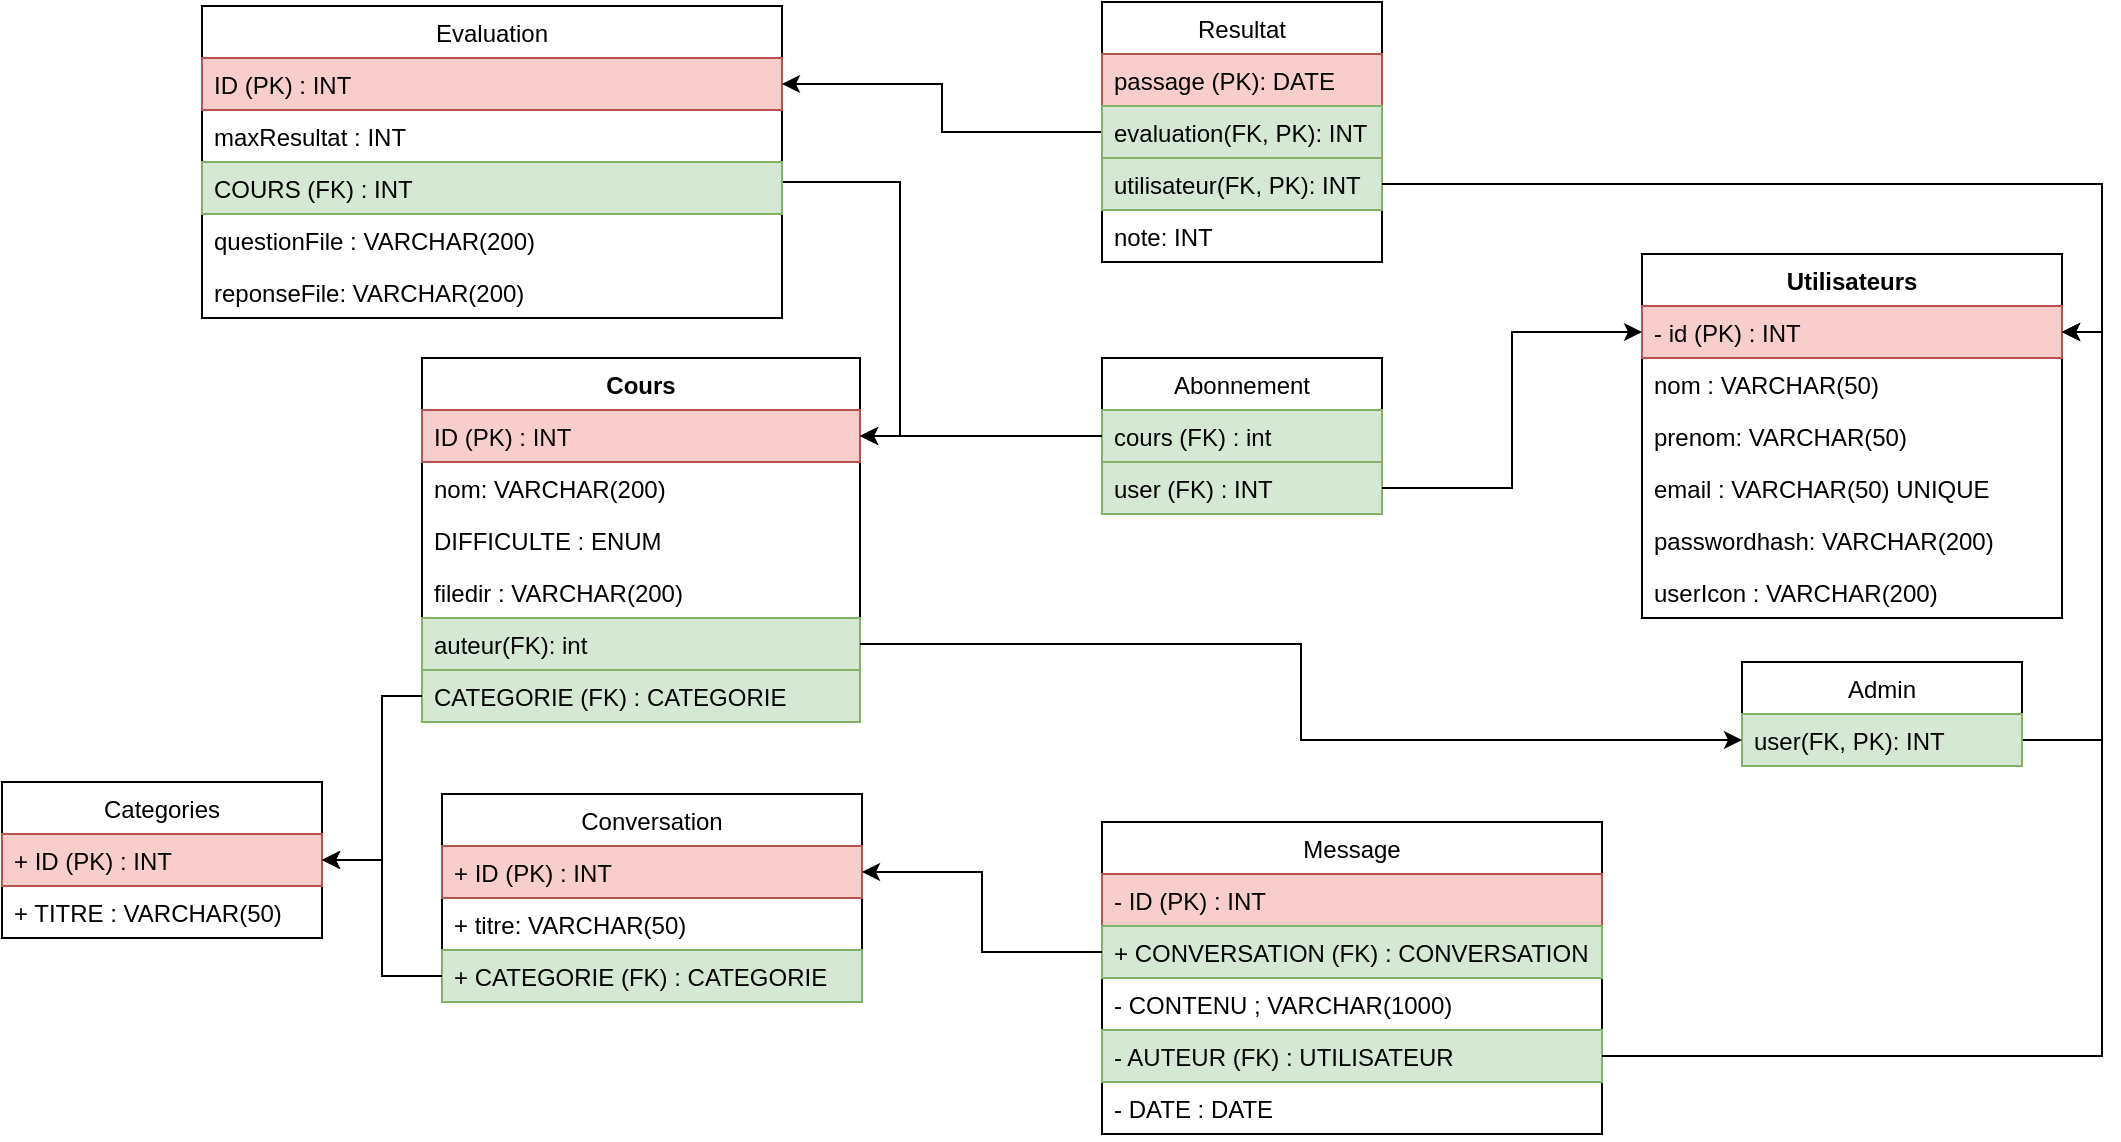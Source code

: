 <mxfile version="14.5.1" type="device"><diagram id="ls9iMJYOqnS9x1CgrTXh" name="Page-1"><mxGraphModel dx="1409" dy="2831" grid="1" gridSize="10" guides="1" tooltips="1" connect="1" arrows="1" fold="1" page="1" pageScale="1" pageWidth="827" pageHeight="1169" math="0" shadow="0"><root><mxCell id="0"/><mxCell id="1" parent="0"/><mxCell id="jfUhCK7AmtlkK5uLh8B1-1" value="Utilisateurs" style="swimlane;fontStyle=1;align=center;verticalAlign=top;childLayout=stackLayout;horizontal=1;startSize=26;horizontalStack=0;resizeParent=1;resizeParentMax=0;resizeLast=0;collapsible=1;marginBottom=0;" parent="1" vertex="1"><mxGeometry x="700" y="106" width="210" height="182" as="geometry"/></mxCell><mxCell id="jfUhCK7AmtlkK5uLh8B1-14" value="- id (PK) : INT" style="text;strokeColor=#b85450;fillColor=#f8cecc;align=left;verticalAlign=top;spacingLeft=4;spacingRight=4;overflow=hidden;rotatable=0;points=[[0,0.5],[1,0.5]];portConstraint=eastwest;" parent="jfUhCK7AmtlkK5uLh8B1-1" vertex="1"><mxGeometry y="26" width="210" height="26" as="geometry"/></mxCell><mxCell id="jfUhCK7AmtlkK5uLh8B1-2" value="nom : VARCHAR(50)" style="text;strokeColor=none;fillColor=none;align=left;verticalAlign=top;spacingLeft=4;spacingRight=4;overflow=hidden;rotatable=0;points=[[0,0.5],[1,0.5]];portConstraint=eastwest;" parent="jfUhCK7AmtlkK5uLh8B1-1" vertex="1"><mxGeometry y="52" width="210" height="26" as="geometry"/></mxCell><mxCell id="jfUhCK7AmtlkK5uLh8B1-5" value="prenom: VARCHAR(50)" style="text;strokeColor=none;fillColor=none;align=left;verticalAlign=top;spacingLeft=4;spacingRight=4;overflow=hidden;rotatable=0;points=[[0,0.5],[1,0.5]];portConstraint=eastwest;" parent="jfUhCK7AmtlkK5uLh8B1-1" vertex="1"><mxGeometry y="78" width="210" height="26" as="geometry"/></mxCell><mxCell id="jfUhCK7AmtlkK5uLh8B1-6" value="email : VARCHAR(50) UNIQUE" style="text;strokeColor=none;fillColor=none;align=left;verticalAlign=top;spacingLeft=4;spacingRight=4;overflow=hidden;rotatable=0;points=[[0,0.5],[1,0.5]];portConstraint=eastwest;" parent="jfUhCK7AmtlkK5uLh8B1-1" vertex="1"><mxGeometry y="104" width="210" height="26" as="geometry"/></mxCell><mxCell id="jfUhCK7AmtlkK5uLh8B1-7" value="passwordhash: VARCHAR(200)" style="text;strokeColor=none;fillColor=none;align=left;verticalAlign=top;spacingLeft=4;spacingRight=4;overflow=hidden;rotatable=0;points=[[0,0.5],[1,0.5]];portConstraint=eastwest;" parent="jfUhCK7AmtlkK5uLh8B1-1" vertex="1"><mxGeometry y="130" width="210" height="26" as="geometry"/></mxCell><mxCell id="H5pXkwf3aoZED911upA3-6" value="userIcon : VARCHAR(200)" style="text;strokeColor=none;fillColor=none;align=left;verticalAlign=top;spacingLeft=4;spacingRight=4;overflow=hidden;rotatable=0;points=[[0,0.5],[1,0.5]];portConstraint=eastwest;" parent="jfUhCK7AmtlkK5uLh8B1-1" vertex="1"><mxGeometry y="156" width="210" height="26" as="geometry"/></mxCell><mxCell id="jfUhCK7AmtlkK5uLh8B1-8" value="Cours" style="swimlane;fontStyle=1;align=center;verticalAlign=top;childLayout=stackLayout;horizontal=1;startSize=26;horizontalStack=0;resizeParent=1;resizeParentMax=0;resizeLast=0;collapsible=1;marginBottom=0;" parent="1" vertex="1"><mxGeometry x="90" y="158" width="219" height="182" as="geometry"/></mxCell><mxCell id="jfUhCK7AmtlkK5uLh8B1-13" value="ID (PK) : INT" style="text;strokeColor=#b85450;fillColor=#f8cecc;align=left;verticalAlign=top;spacingLeft=4;spacingRight=4;overflow=hidden;rotatable=0;points=[[0,0.5],[1,0.5]];portConstraint=eastwest;" parent="jfUhCK7AmtlkK5uLh8B1-8" vertex="1"><mxGeometry y="26" width="219" height="26" as="geometry"/></mxCell><mxCell id="cn6CVfUAPy0nJQr4vwK9-2" value="nom: VARCHAR(200)" style="text;strokeColor=none;fillColor=none;align=left;verticalAlign=top;spacingLeft=4;spacingRight=4;overflow=hidden;rotatable=0;points=[[0,0.5],[1,0.5]];portConstraint=eastwest;" parent="jfUhCK7AmtlkK5uLh8B1-8" vertex="1"><mxGeometry y="52" width="219" height="26" as="geometry"/></mxCell><mxCell id="jfUhCK7AmtlkK5uLh8B1-16" value="DIFFICULTE : ENUM" style="text;strokeColor=none;fillColor=none;align=left;verticalAlign=top;spacingLeft=4;spacingRight=4;overflow=hidden;rotatable=0;points=[[0,0.5],[1,0.5]];portConstraint=eastwest;" parent="jfUhCK7AmtlkK5uLh8B1-8" vertex="1"><mxGeometry y="78" width="219" height="26" as="geometry"/></mxCell><mxCell id="H5pXkwf3aoZED911upA3-1" value="filedir : VARCHAR(200)" style="text;strokeColor=none;fillColor=none;align=left;verticalAlign=top;spacingLeft=4;spacingRight=4;overflow=hidden;rotatable=0;points=[[0,0.5],[1,0.5]];portConstraint=eastwest;" parent="jfUhCK7AmtlkK5uLh8B1-8" vertex="1"><mxGeometry y="104" width="219" height="26" as="geometry"/></mxCell><mxCell id="jfUhCK7AmtlkK5uLh8B1-17" value="auteur(FK): int" style="text;strokeColor=#82b366;fillColor=#d5e8d4;align=left;verticalAlign=top;spacingLeft=4;spacingRight=4;overflow=hidden;rotatable=0;points=[[0,0.5],[1,0.5]];portConstraint=eastwest;" parent="jfUhCK7AmtlkK5uLh8B1-8" vertex="1"><mxGeometry y="130" width="219" height="26" as="geometry"/></mxCell><mxCell id="rQ0WSm4efvt3bJ_xp-Ze-6" value="CATEGORIE (FK) : CATEGORIE" style="text;strokeColor=#82b366;fillColor=#d5e8d4;align=left;verticalAlign=top;spacingLeft=4;spacingRight=4;overflow=hidden;rotatable=0;points=[[0,0.5],[1,0.5]];portConstraint=eastwest;" parent="jfUhCK7AmtlkK5uLh8B1-8" vertex="1"><mxGeometry y="156" width="219" height="26" as="geometry"/></mxCell><mxCell id="jfUhCK7AmtlkK5uLh8B1-18" value="Abonnement" style="swimlane;fontStyle=0;childLayout=stackLayout;horizontal=1;startSize=26;fillColor=none;horizontalStack=0;resizeParent=1;resizeParentMax=0;resizeLast=0;collapsible=1;marginBottom=0;" parent="1" vertex="1"><mxGeometry x="430" y="158" width="140" height="78" as="geometry"/></mxCell><mxCell id="jfUhCK7AmtlkK5uLh8B1-20" value="cours (FK) : int" style="text;strokeColor=#82b366;fillColor=#d5e8d4;align=left;verticalAlign=top;spacingLeft=4;spacingRight=4;overflow=hidden;rotatable=0;points=[[0,0.5],[1,0.5]];portConstraint=eastwest;" parent="jfUhCK7AmtlkK5uLh8B1-18" vertex="1"><mxGeometry y="26" width="140" height="26" as="geometry"/></mxCell><mxCell id="jfUhCK7AmtlkK5uLh8B1-19" value="user (FK) : INT" style="text;strokeColor=#82b366;fillColor=#d5e8d4;align=left;verticalAlign=top;spacingLeft=4;spacingRight=4;overflow=hidden;rotatable=0;points=[[0,0.5],[1,0.5]];portConstraint=eastwest;" parent="jfUhCK7AmtlkK5uLh8B1-18" vertex="1"><mxGeometry y="52" width="140" height="26" as="geometry"/></mxCell><mxCell id="jfUhCK7AmtlkK5uLh8B1-28" value="Message" style="swimlane;fontStyle=0;childLayout=stackLayout;horizontal=1;startSize=26;fillColor=none;horizontalStack=0;resizeParent=1;resizeParentMax=0;resizeLast=0;collapsible=1;marginBottom=0;" parent="1" vertex="1"><mxGeometry x="430" y="390" width="250" height="156" as="geometry"/></mxCell><mxCell id="jfUhCK7AmtlkK5uLh8B1-29" value="- ID (PK) : INT" style="text;strokeColor=#b85450;fillColor=#f8cecc;align=left;verticalAlign=top;spacingLeft=4;spacingRight=4;overflow=hidden;rotatable=0;points=[[0,0.5],[1,0.5]];portConstraint=eastwest;" parent="jfUhCK7AmtlkK5uLh8B1-28" vertex="1"><mxGeometry y="26" width="250" height="26" as="geometry"/></mxCell><mxCell id="i1HSXVlNavOhhj4Dw5Fh-12" value="+ CONVERSATION (FK) : CONVERSATION" style="text;strokeColor=#82b366;fillColor=#d5e8d4;align=left;verticalAlign=top;spacingLeft=4;spacingRight=4;overflow=hidden;rotatable=0;points=[[0,0.5],[1,0.5]];portConstraint=eastwest;" parent="jfUhCK7AmtlkK5uLh8B1-28" vertex="1"><mxGeometry y="52" width="250" height="26" as="geometry"/></mxCell><mxCell id="jfUhCK7AmtlkK5uLh8B1-30" value="- CONTENU ; VARCHAR(1000)" style="text;strokeColor=none;fillColor=none;align=left;verticalAlign=top;spacingLeft=4;spacingRight=4;overflow=hidden;rotatable=0;points=[[0,0.5],[1,0.5]];portConstraint=eastwest;" parent="jfUhCK7AmtlkK5uLh8B1-28" vertex="1"><mxGeometry y="78" width="250" height="26" as="geometry"/></mxCell><mxCell id="jfUhCK7AmtlkK5uLh8B1-31" value="- AUTEUR (FK) : UTILISATEUR" style="text;strokeColor=#82b366;fillColor=#d5e8d4;align=left;verticalAlign=top;spacingLeft=4;spacingRight=4;overflow=hidden;rotatable=0;points=[[0,0.5],[1,0.5]];portConstraint=eastwest;" parent="jfUhCK7AmtlkK5uLh8B1-28" vertex="1"><mxGeometry y="104" width="250" height="26" as="geometry"/></mxCell><mxCell id="i1HSXVlNavOhhj4Dw5Fh-1" value="- DATE : DATE" style="text;strokeColor=none;fillColor=none;align=left;verticalAlign=top;spacingLeft=4;spacingRight=4;overflow=hidden;rotatable=0;points=[[0,0.5],[1,0.5]];portConstraint=eastwest;" parent="jfUhCK7AmtlkK5uLh8B1-28" vertex="1"><mxGeometry y="130" width="250" height="26" as="geometry"/></mxCell><mxCell id="jfUhCK7AmtlkK5uLh8B1-32" value="Conversation" style="swimlane;fontStyle=0;childLayout=stackLayout;horizontal=1;startSize=26;fillColor=none;horizontalStack=0;resizeParent=1;resizeParentMax=0;resizeLast=0;collapsible=1;marginBottom=0;" parent="1" vertex="1"><mxGeometry x="100" y="376" width="210" height="104" as="geometry"/></mxCell><mxCell id="jfUhCK7AmtlkK5uLh8B1-33" value="+ ID (PK) : INT" style="text;strokeColor=#b85450;fillColor=#f8cecc;align=left;verticalAlign=top;spacingLeft=4;spacingRight=4;overflow=hidden;rotatable=0;points=[[0,0.5],[1,0.5]];portConstraint=eastwest;" parent="jfUhCK7AmtlkK5uLh8B1-32" vertex="1"><mxGeometry y="26" width="210" height="26" as="geometry"/></mxCell><mxCell id="i1HSXVlNavOhhj4Dw5Fh-11" value="+ titre: VARCHAR(50)" style="text;strokeColor=none;fillColor=none;align=left;verticalAlign=top;spacingLeft=4;spacingRight=4;overflow=hidden;rotatable=0;points=[[0,0.5],[1,0.5]];portConstraint=eastwest;" parent="jfUhCK7AmtlkK5uLh8B1-32" vertex="1"><mxGeometry y="52" width="210" height="26" as="geometry"/></mxCell><mxCell id="cn6CVfUAPy0nJQr4vwK9-3" value="+ CATEGORIE (FK) : CATEGORIE" style="text;strokeColor=#82b366;fillColor=#d5e8d4;align=left;verticalAlign=top;spacingLeft=4;spacingRight=4;overflow=hidden;rotatable=0;points=[[0,0.5],[1,0.5]];portConstraint=eastwest;" parent="jfUhCK7AmtlkK5uLh8B1-32" vertex="1"><mxGeometry y="78" width="210" height="26" as="geometry"/></mxCell><mxCell id="i1HSXVlNavOhhj4Dw5Fh-7" value="Categories" style="swimlane;fontStyle=0;childLayout=stackLayout;horizontal=1;startSize=26;fillColor=none;horizontalStack=0;resizeParent=1;resizeParentMax=0;resizeLast=0;collapsible=1;marginBottom=0;" parent="1" vertex="1"><mxGeometry x="-120" y="370" width="160" height="78" as="geometry"/></mxCell><mxCell id="i1HSXVlNavOhhj4Dw5Fh-8" value="+ ID (PK) : INT" style="text;strokeColor=#b85450;fillColor=#f8cecc;align=left;verticalAlign=top;spacingLeft=4;spacingRight=4;overflow=hidden;rotatable=0;points=[[0,0.5],[1,0.5]];portConstraint=eastwest;" parent="i1HSXVlNavOhhj4Dw5Fh-7" vertex="1"><mxGeometry y="26" width="160" height="26" as="geometry"/></mxCell><mxCell id="i1HSXVlNavOhhj4Dw5Fh-9" value="+ TITRE : VARCHAR(50)" style="text;strokeColor=none;fillColor=none;align=left;verticalAlign=top;spacingLeft=4;spacingRight=4;overflow=hidden;rotatable=0;points=[[0,0.5],[1,0.5]];portConstraint=eastwest;" parent="i1HSXVlNavOhhj4Dw5Fh-7" vertex="1"><mxGeometry y="52" width="160" height="26" as="geometry"/></mxCell><mxCell id="H5pXkwf3aoZED911upA3-3" style="edgeStyle=orthogonalEdgeStyle;rounded=0;orthogonalLoop=1;jettySize=auto;html=1;exitX=1;exitY=0.5;exitDx=0;exitDy=0;entryX=1;entryY=0.5;entryDx=0;entryDy=0;" parent="1" source="i1HSXVlNavOhhj4Dw5Fh-26" target="jfUhCK7AmtlkK5uLh8B1-13" edge="1"><mxGeometry relative="1" as="geometry"><Array as="points"><mxPoint x="270" y="70"/><mxPoint x="329" y="70"/><mxPoint x="329" y="197"/></Array></mxGeometry></mxCell><mxCell id="i1HSXVlNavOhhj4Dw5Fh-26" value="Evaluation" style="swimlane;fontStyle=0;childLayout=stackLayout;horizontal=1;startSize=26;fillColor=none;horizontalStack=0;resizeParent=1;resizeParentMax=0;resizeLast=0;collapsible=1;marginBottom=0;" parent="1" vertex="1"><mxGeometry x="-20" y="-18" width="290" height="156" as="geometry"/></mxCell><mxCell id="i1HSXVlNavOhhj4Dw5Fh-27" value="ID (PK) : INT" style="text;strokeColor=#b85450;fillColor=#f8cecc;align=left;verticalAlign=top;spacingLeft=4;spacingRight=4;overflow=hidden;rotatable=0;points=[[0,0.5],[1,0.5]];portConstraint=eastwest;" parent="i1HSXVlNavOhhj4Dw5Fh-26" vertex="1"><mxGeometry y="26" width="290" height="26" as="geometry"/></mxCell><mxCell id="H5pXkwf3aoZED911upA3-5" value="maxResultat : INT" style="text;strokeColor=none;fillColor=none;align=left;verticalAlign=top;spacingLeft=4;spacingRight=4;overflow=hidden;rotatable=0;points=[[0,0.5],[1,0.5]];portConstraint=eastwest;" parent="i1HSXVlNavOhhj4Dw5Fh-26" vertex="1"><mxGeometry y="52" width="290" height="26" as="geometry"/></mxCell><mxCell id="i1HSXVlNavOhhj4Dw5Fh-28" value="COURS (FK) : INT&#10;" style="text;strokeColor=#82b366;fillColor=#d5e8d4;align=left;verticalAlign=top;spacingLeft=4;spacingRight=4;overflow=hidden;rotatable=0;points=[[0,0.5],[1,0.5]];portConstraint=eastwest;" parent="i1HSXVlNavOhhj4Dw5Fh-26" vertex="1"><mxGeometry y="78" width="290" height="26" as="geometry"/></mxCell><mxCell id="i1HSXVlNavOhhj4Dw5Fh-29" value="questionFile : VARCHAR(200)" style="text;align=left;verticalAlign=top;spacingLeft=4;spacingRight=4;overflow=hidden;rotatable=0;points=[[0,0.5],[1,0.5]];portConstraint=eastwest;" parent="i1HSXVlNavOhhj4Dw5Fh-26" vertex="1"><mxGeometry y="104" width="290" height="26" as="geometry"/></mxCell><mxCell id="i1HSXVlNavOhhj4Dw5Fh-30" value="reponseFile: VARCHAR(200)" style="text;align=left;verticalAlign=top;spacingLeft=4;spacingRight=4;overflow=hidden;rotatable=0;points=[[0,0.5],[1,0.5]];portConstraint=eastwest;" parent="i1HSXVlNavOhhj4Dw5Fh-26" vertex="1"><mxGeometry y="130" width="290" height="26" as="geometry"/></mxCell><mxCell id="H5pXkwf3aoZED911upA3-2" style="edgeStyle=orthogonalEdgeStyle;rounded=0;orthogonalLoop=1;jettySize=auto;html=1;exitX=0;exitY=0.5;exitDx=0;exitDy=0;entryX=1;entryY=0.5;entryDx=0;entryDy=0;" parent="1" source="i1HSXVlNavOhhj4Dw5Fh-31" target="i1HSXVlNavOhhj4Dw5Fh-27" edge="1"><mxGeometry relative="1" as="geometry"/></mxCell><mxCell id="i1HSXVlNavOhhj4Dw5Fh-31" value="Resultat" style="swimlane;fontStyle=0;childLayout=stackLayout;horizontal=1;startSize=26;fillColor=none;horizontalStack=0;resizeParent=1;resizeParentMax=0;resizeLast=0;collapsible=1;marginBottom=0;" parent="1" vertex="1"><mxGeometry x="430" y="-20" width="140" height="130" as="geometry"/></mxCell><mxCell id="cn6CVfUAPy0nJQr4vwK9-5" value="passage (PK): DATE" style="text;strokeColor=#b85450;fillColor=#f8cecc;align=left;verticalAlign=top;spacingLeft=4;spacingRight=4;overflow=hidden;rotatable=0;points=[[0,0.5],[1,0.5]];portConstraint=eastwest;" parent="i1HSXVlNavOhhj4Dw5Fh-31" vertex="1"><mxGeometry y="26" width="140" height="26" as="geometry"/></mxCell><mxCell id="i1HSXVlNavOhhj4Dw5Fh-32" value="evaluation(FK, PK): INT " style="text;strokeColor=#82b366;fillColor=#d5e8d4;align=left;verticalAlign=top;spacingLeft=4;spacingRight=4;overflow=hidden;rotatable=0;points=[[0,0.5],[1,0.5]];portConstraint=eastwest;" parent="i1HSXVlNavOhhj4Dw5Fh-31" vertex="1"><mxGeometry y="52" width="140" height="26" as="geometry"/></mxCell><mxCell id="i1HSXVlNavOhhj4Dw5Fh-33" value="utilisateur(FK, PK): INT " style="text;strokeColor=#82b366;fillColor=#d5e8d4;align=left;verticalAlign=top;spacingLeft=4;spacingRight=4;overflow=hidden;rotatable=0;points=[[0,0.5],[1,0.5]];portConstraint=eastwest;" parent="i1HSXVlNavOhhj4Dw5Fh-31" vertex="1"><mxGeometry y="78" width="140" height="26" as="geometry"/></mxCell><mxCell id="i1HSXVlNavOhhj4Dw5Fh-34" value="note: INT" style="text;strokeColor=none;fillColor=none;align=left;verticalAlign=top;spacingLeft=4;spacingRight=4;overflow=hidden;rotatable=0;points=[[0,0.5],[1,0.5]];portConstraint=eastwest;" parent="i1HSXVlNavOhhj4Dw5Fh-31" vertex="1"><mxGeometry y="104" width="140" height="26" as="geometry"/></mxCell><mxCell id="cn6CVfUAPy0nJQr4vwK9-8" style="edgeStyle=orthogonalEdgeStyle;rounded=0;orthogonalLoop=1;jettySize=auto;html=1;exitX=0;exitY=0.5;exitDx=0;exitDy=0;entryX=1;entryY=0.5;entryDx=0;entryDy=0;" parent="1" source="i1HSXVlNavOhhj4Dw5Fh-12" target="jfUhCK7AmtlkK5uLh8B1-33" edge="1"><mxGeometry relative="1" as="geometry"/></mxCell><mxCell id="cn6CVfUAPy0nJQr4vwK9-9" style="edgeStyle=orthogonalEdgeStyle;rounded=0;orthogonalLoop=1;jettySize=auto;html=1;exitX=0;exitY=0.5;exitDx=0;exitDy=0;entryX=1;entryY=0.5;entryDx=0;entryDy=0;" parent="1" source="cn6CVfUAPy0nJQr4vwK9-3" target="i1HSXVlNavOhhj4Dw5Fh-8" edge="1"><mxGeometry relative="1" as="geometry"><Array as="points"><mxPoint x="70" y="467"/><mxPoint x="70" y="409"/></Array></mxGeometry></mxCell><mxCell id="cn6CVfUAPy0nJQr4vwK9-10" style="edgeStyle=orthogonalEdgeStyle;rounded=0;orthogonalLoop=1;jettySize=auto;html=1;exitX=1;exitY=0.5;exitDx=0;exitDy=0;entryX=1;entryY=0.5;entryDx=0;entryDy=0;" parent="1" source="jfUhCK7AmtlkK5uLh8B1-31" target="jfUhCK7AmtlkK5uLh8B1-14" edge="1"><mxGeometry relative="1" as="geometry"/></mxCell><mxCell id="cn6CVfUAPy0nJQr4vwK9-12" style="edgeStyle=orthogonalEdgeStyle;rounded=0;orthogonalLoop=1;jettySize=auto;html=1;exitX=0;exitY=0.5;exitDx=0;exitDy=0;entryX=1;entryY=0.5;entryDx=0;entryDy=0;" parent="1" source="jfUhCK7AmtlkK5uLh8B1-20" target="jfUhCK7AmtlkK5uLh8B1-13" edge="1"><mxGeometry relative="1" as="geometry"/></mxCell><mxCell id="cn6CVfUAPy0nJQr4vwK9-18" style="edgeStyle=orthogonalEdgeStyle;rounded=0;orthogonalLoop=1;jettySize=auto;html=1;exitX=1;exitY=0.5;exitDx=0;exitDy=0;entryX=1;entryY=0.5;entryDx=0;entryDy=0;" parent="1" source="i1HSXVlNavOhhj4Dw5Fh-33" target="jfUhCK7AmtlkK5uLh8B1-14" edge="1"><mxGeometry relative="1" as="geometry"/></mxCell><mxCell id="urdqttuH-AhJzb_xBeaa-1" style="edgeStyle=orthogonalEdgeStyle;rounded=0;orthogonalLoop=1;jettySize=auto;html=1;exitX=1;exitY=0.75;exitDx=0;exitDy=0;entryX=1;entryY=0.5;entryDx=0;entryDy=0;" edge="1" parent="1" source="rQ0WSm4efvt3bJ_xp-Ze-2" target="jfUhCK7AmtlkK5uLh8B1-14"><mxGeometry relative="1" as="geometry"><Array as="points"><mxPoint x="930" y="349"/><mxPoint x="930" y="145"/></Array></mxGeometry></mxCell><mxCell id="rQ0WSm4efvt3bJ_xp-Ze-2" value="Admin" style="swimlane;fontStyle=0;childLayout=stackLayout;horizontal=1;startSize=26;fillColor=none;horizontalStack=0;resizeParent=1;resizeParentMax=0;resizeLast=0;collapsible=1;marginBottom=0;" parent="1" vertex="1"><mxGeometry x="750" y="310" width="140" height="52" as="geometry"/></mxCell><mxCell id="rQ0WSm4efvt3bJ_xp-Ze-4" value="user(FK, PK): INT" style="text;strokeColor=#82b366;fillColor=#d5e8d4;align=left;verticalAlign=top;spacingLeft=4;spacingRight=4;overflow=hidden;rotatable=0;points=[[0,0.5],[1,0.5]];portConstraint=eastwest;" parent="rQ0WSm4efvt3bJ_xp-Ze-2" vertex="1"><mxGeometry y="26" width="140" height="26" as="geometry"/></mxCell><mxCell id="rQ0WSm4efvt3bJ_xp-Ze-8" style="edgeStyle=orthogonalEdgeStyle;rounded=0;orthogonalLoop=1;jettySize=auto;html=1;exitX=0;exitY=0.5;exitDx=0;exitDy=0;entryX=1;entryY=0.5;entryDx=0;entryDy=0;" parent="1" source="rQ0WSm4efvt3bJ_xp-Ze-6" target="i1HSXVlNavOhhj4Dw5Fh-8" edge="1"><mxGeometry relative="1" as="geometry"><Array as="points"><mxPoint x="70" y="327"/><mxPoint x="70" y="409"/></Array></mxGeometry></mxCell><mxCell id="urdqttuH-AhJzb_xBeaa-2" style="edgeStyle=orthogonalEdgeStyle;rounded=0;orthogonalLoop=1;jettySize=auto;html=1;exitX=1;exitY=0.5;exitDx=0;exitDy=0;entryX=0;entryY=0.5;entryDx=0;entryDy=0;" edge="1" parent="1" source="jfUhCK7AmtlkK5uLh8B1-19" target="jfUhCK7AmtlkK5uLh8B1-14"><mxGeometry relative="1" as="geometry"/></mxCell><mxCell id="urdqttuH-AhJzb_xBeaa-3" style="edgeStyle=orthogonalEdgeStyle;rounded=0;orthogonalLoop=1;jettySize=auto;html=1;exitX=1;exitY=0.5;exitDx=0;exitDy=0;entryX=0;entryY=0.5;entryDx=0;entryDy=0;" edge="1" parent="1" source="jfUhCK7AmtlkK5uLh8B1-17" target="rQ0WSm4efvt3bJ_xp-Ze-4"><mxGeometry relative="1" as="geometry"/></mxCell></root></mxGraphModel></diagram></mxfile>